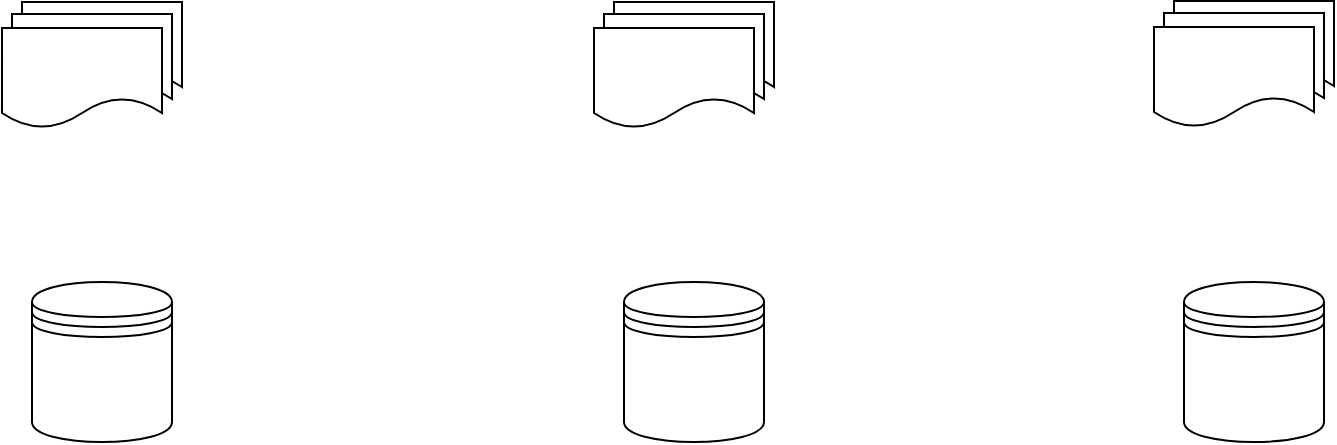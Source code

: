 <mxfile version="20.5.3" type="github">
  <diagram name="Page-1" id="42789a77-a242-8287-6e28-9cd8cfd52e62">
    <mxGraphModel dx="870" dy="626" grid="1" gridSize="10" guides="1" tooltips="1" connect="1" arrows="1" fold="1" page="1" pageScale="1" pageWidth="1100" pageHeight="850" background="none" math="0" shadow="0">
      <root>
        <mxCell id="0" />
        <mxCell id="1" parent="0" />
        <mxCell id="4se-0rVCHQX-qaEWtQkC-6" value="" style="shape=document;whiteSpace=wrap;html=1;boundedLbl=1;" vertex="1" parent="1">
          <mxGeometry x="199" y="460" width="80" height="50" as="geometry" />
        </mxCell>
        <mxCell id="4se-0rVCHQX-qaEWtQkC-7" value="" style="shape=document;whiteSpace=wrap;html=1;boundedLbl=1;" vertex="1" parent="1">
          <mxGeometry x="194" y="466" width="80" height="50" as="geometry" />
        </mxCell>
        <mxCell id="4se-0rVCHQX-qaEWtQkC-8" value="" style="shape=document;whiteSpace=wrap;html=1;boundedLbl=1;" vertex="1" parent="1">
          <mxGeometry x="189" y="473" width="80" height="50" as="geometry" />
        </mxCell>
        <mxCell id="4se-0rVCHQX-qaEWtQkC-20" value="" style="shape=document;whiteSpace=wrap;html=1;boundedLbl=1;" vertex="1" parent="1">
          <mxGeometry x="495" y="460" width="80" height="50" as="geometry" />
        </mxCell>
        <mxCell id="4se-0rVCHQX-qaEWtQkC-21" value="" style="shape=document;whiteSpace=wrap;html=1;boundedLbl=1;" vertex="1" parent="1">
          <mxGeometry x="490" y="466" width="80" height="50" as="geometry" />
        </mxCell>
        <mxCell id="4se-0rVCHQX-qaEWtQkC-22" value="" style="shape=document;whiteSpace=wrap;html=1;boundedLbl=1;" vertex="1" parent="1">
          <mxGeometry x="485" y="473" width="80" height="50" as="geometry" />
        </mxCell>
        <mxCell id="4se-0rVCHQX-qaEWtQkC-23" value="" style="shape=document;whiteSpace=wrap;html=1;boundedLbl=1;" vertex="1" parent="1">
          <mxGeometry x="775" y="459.5" width="80" height="50" as="geometry" />
        </mxCell>
        <mxCell id="4se-0rVCHQX-qaEWtQkC-24" value="" style="shape=document;whiteSpace=wrap;html=1;boundedLbl=1;" vertex="1" parent="1">
          <mxGeometry x="770" y="465.5" width="80" height="50" as="geometry" />
        </mxCell>
        <mxCell id="4se-0rVCHQX-qaEWtQkC-25" value="" style="shape=document;whiteSpace=wrap;html=1;boundedLbl=1;" vertex="1" parent="1">
          <mxGeometry x="765" y="472.5" width="80" height="50" as="geometry" />
        </mxCell>
        <mxCell id="4se-0rVCHQX-qaEWtQkC-34" value="" style="shape=datastore;whiteSpace=wrap;html=1;" vertex="1" parent="1">
          <mxGeometry x="204" y="600" width="70" height="80" as="geometry" />
        </mxCell>
        <mxCell id="4se-0rVCHQX-qaEWtQkC-35" value="" style="shape=datastore;whiteSpace=wrap;html=1;" vertex="1" parent="1">
          <mxGeometry x="500" y="600" width="70" height="80" as="geometry" />
        </mxCell>
        <mxCell id="4se-0rVCHQX-qaEWtQkC-36" value="" style="shape=datastore;whiteSpace=wrap;html=1;" vertex="1" parent="1">
          <mxGeometry x="780" y="600" width="70" height="80" as="geometry" />
        </mxCell>
      </root>
    </mxGraphModel>
  </diagram>
</mxfile>
